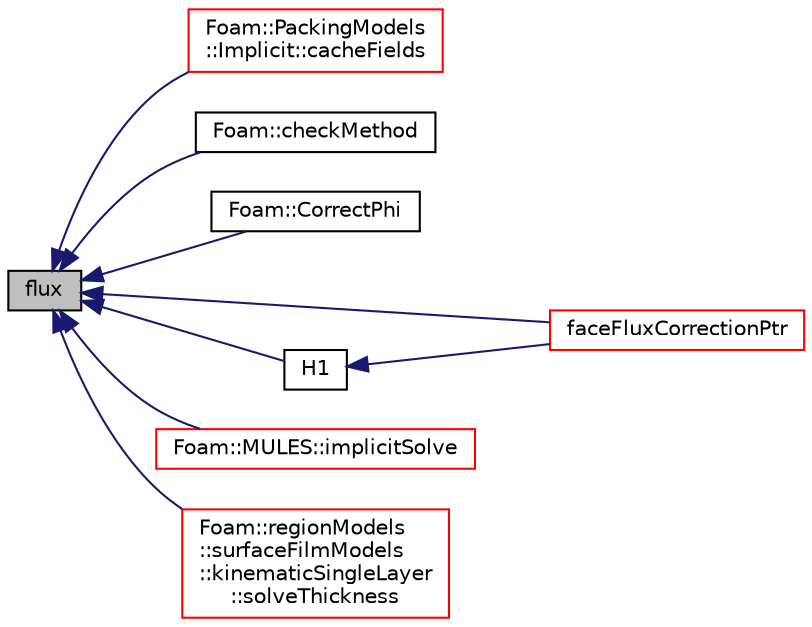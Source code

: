 digraph "flux"
{
  bgcolor="transparent";
  edge [fontname="Helvetica",fontsize="10",labelfontname="Helvetica",labelfontsize="10"];
  node [fontname="Helvetica",fontsize="10",shape=record];
  rankdir="LR";
  Node1 [label="flux",height=0.2,width=0.4,color="black", fillcolor="grey75", style="filled", fontcolor="black"];
  Node1 -> Node2 [dir="back",color="midnightblue",fontsize="10",style="solid",fontname="Helvetica"];
  Node2 [label="Foam::PackingModels\l::Implicit::cacheFields",height=0.2,width=0.4,color="red",URL="$a01054.html#a6005414ac27ae3e0b5a783ba216c1906",tooltip="Calculate the inter particles stresses. "];
  Node1 -> Node3 [dir="back",color="midnightblue",fontsize="10",style="solid",fontname="Helvetica"];
  Node3 [label="Foam::checkMethod",height=0.2,width=0.4,color="black",URL="$a10974.html#af7c5aac53b9e18ea8377a3c3a973114b"];
  Node1 -> Node4 [dir="back",color="midnightblue",fontsize="10",style="solid",fontname="Helvetica"];
  Node4 [label="Foam::CorrectPhi",height=0.2,width=0.4,color="black",URL="$a10974.html#ac25e7d2bbe87588cbf10d96cc1ae09a3"];
  Node1 -> Node5 [dir="back",color="midnightblue",fontsize="10",style="solid",fontname="Helvetica"];
  Node5 [label="faceFluxCorrectionPtr",height=0.2,width=0.4,color="red",URL="$a00888.html#abca4d525cb7a95854e0bbc373847fef2",tooltip="Return pointer to face-flux non-orthogonal correction field. "];
  Node1 -> Node6 [dir="back",color="midnightblue",fontsize="10",style="solid",fontname="Helvetica"];
  Node6 [label="H1",height=0.2,width=0.4,color="black",URL="$a00888.html#ad973c8cad195e7174c90582555363352",tooltip="Return H(1) "];
  Node6 -> Node5 [dir="back",color="midnightblue",fontsize="10",style="solid",fontname="Helvetica"];
  Node1 -> Node7 [dir="back",color="midnightblue",fontsize="10",style="solid",fontname="Helvetica"];
  Node7 [label="Foam::MULES::implicitSolve",height=0.2,width=0.4,color="red",URL="$a11033.html#af3ebc5af31512182ee43a56e994f4aaf"];
  Node1 -> Node8 [dir="back",color="midnightblue",fontsize="10",style="solid",fontname="Helvetica"];
  Node8 [label="Foam::regionModels\l::surfaceFilmModels\l::kinematicSingleLayer\l::solveThickness",height=0.2,width=0.4,color="red",URL="$a01261.html#a38ccae6e6751502d71d2490fca96a516",tooltip="Solve coupled velocity-thickness equations. "];
}
